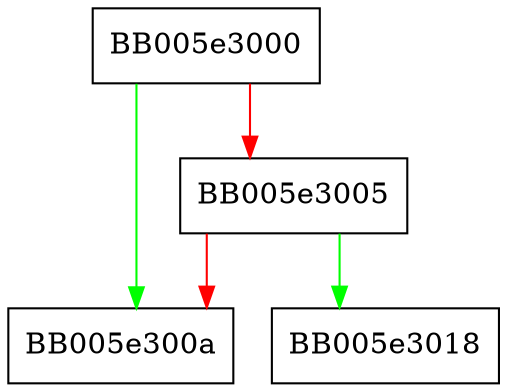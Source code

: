 digraph HMAC_Init {
  node [shape="box"];
  graph [splines=ortho];
  BB005e3000 -> BB005e300a [color="green"];
  BB005e3000 -> BB005e3005 [color="red"];
  BB005e3005 -> BB005e3018 [color="green"];
  BB005e3005 -> BB005e300a [color="red"];
}